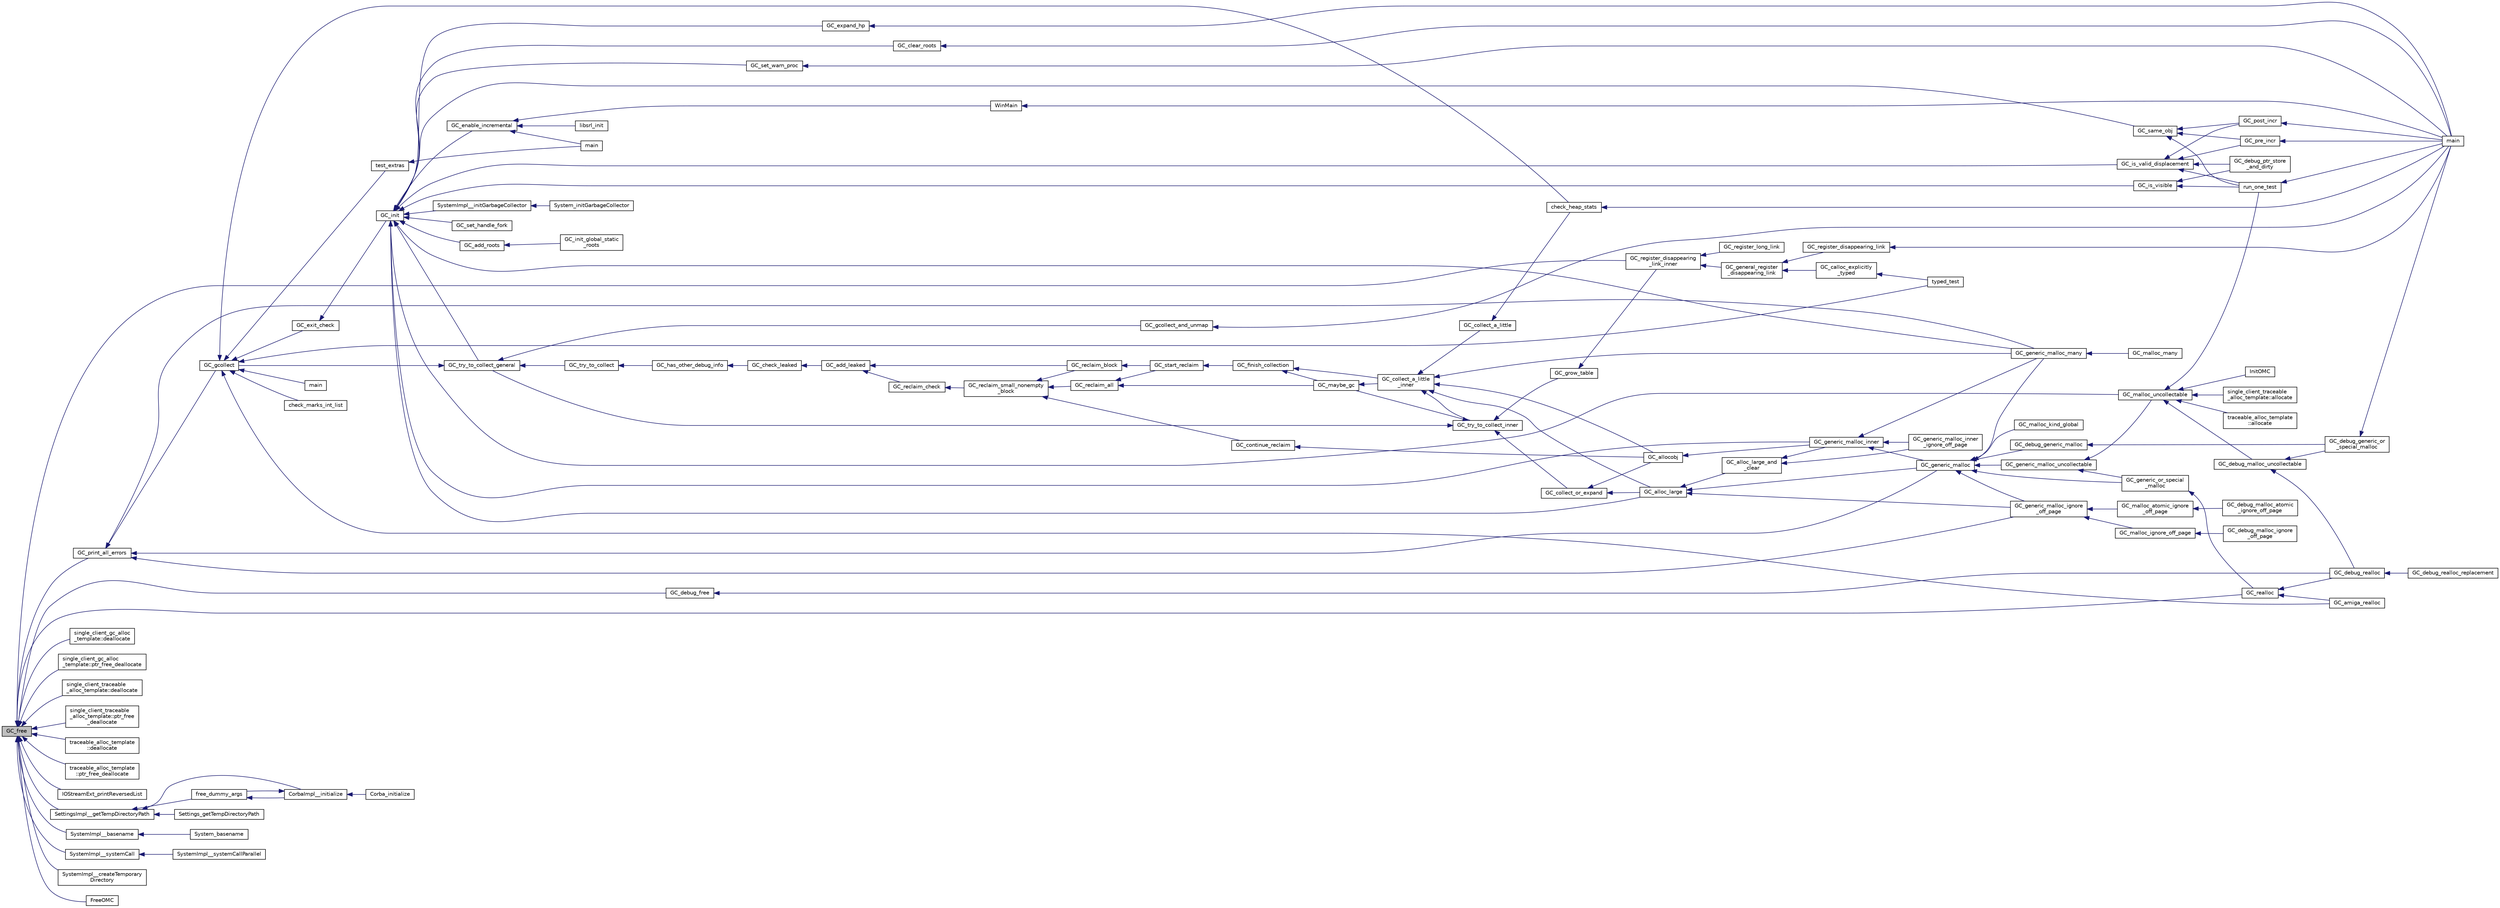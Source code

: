 digraph "GC_free"
{
  edge [fontname="Helvetica",fontsize="10",labelfontname="Helvetica",labelfontsize="10"];
  node [fontname="Helvetica",fontsize="10",shape=record];
  rankdir="LR";
  Node1213 [label="GC_free",height=0.2,width=0.4,color="black", fillcolor="grey75", style="filled", fontcolor="black"];
  Node1213 -> Node1214 [dir="back",color="midnightblue",fontsize="10",style="solid",fontname="Helvetica"];
  Node1214 [label="GC_debug_free",height=0.2,width=0.4,color="black", fillcolor="white", style="filled",URL="$d0/daa/gc_8h.html#ad830840174f5bcdfa0c49e2d6f8c47fd"];
  Node1214 -> Node1215 [dir="back",color="midnightblue",fontsize="10",style="solid",fontname="Helvetica"];
  Node1215 [label="GC_debug_realloc",height=0.2,width=0.4,color="black", fillcolor="white", style="filled",URL="$d0/daa/gc_8h.html#ac0fc85cd6aabd28cd9483c12d4e8514f"];
  Node1215 -> Node1216 [dir="back",color="midnightblue",fontsize="10",style="solid",fontname="Helvetica"];
  Node1216 [label="GC_debug_realloc_replacement",height=0.2,width=0.4,color="black", fillcolor="white", style="filled",URL="$d3/d7b/dbg__mlc_8c.html#a92bfe9ab938a109d9444b1f1a896b763"];
  Node1213 -> Node1217 [dir="back",color="midnightblue",fontsize="10",style="solid",fontname="Helvetica"];
  Node1217 [label="GC_register_disappearing\l_link_inner",height=0.2,width=0.4,color="black", fillcolor="white", style="filled",URL="$d3/d1e/finalize_8c.html#aa16063c0d8d9f6babcd6dba879d5a442"];
  Node1217 -> Node1218 [dir="back",color="midnightblue",fontsize="10",style="solid",fontname="Helvetica"];
  Node1218 [label="GC_general_register\l_disappearing_link",height=0.2,width=0.4,color="black", fillcolor="white", style="filled",URL="$d0/daa/gc_8h.html#a7c25a92ce3774dcf77f7e8aa67cafcca"];
  Node1218 -> Node1219 [dir="back",color="midnightblue",fontsize="10",style="solid",fontname="Helvetica"];
  Node1219 [label="GC_register_disappearing_link",height=0.2,width=0.4,color="black", fillcolor="white", style="filled",URL="$d0/daa/gc_8h.html#a80b68728c84611414c19be11fa9af834"];
  Node1219 -> Node1220 [dir="back",color="midnightblue",fontsize="10",style="solid",fontname="Helvetica"];
  Node1220 [label="main",height=0.2,width=0.4,color="black", fillcolor="white", style="filled",URL="$d4/d12/3rd_party_2gc_2tests_2test_8c.html#a840291bc02cba5474a4cb46a9b9566fe"];
  Node1218 -> Node1221 [dir="back",color="midnightblue",fontsize="10",style="solid",fontname="Helvetica"];
  Node1221 [label="GC_calloc_explicitly\l_typed",height=0.2,width=0.4,color="black", fillcolor="white", style="filled",URL="$d1/d53/typd__mlc_8c.html#a4f5c4433dce432ae52216a9bf1fd9a20"];
  Node1221 -> Node1222 [dir="back",color="midnightblue",fontsize="10",style="solid",fontname="Helvetica"];
  Node1222 [label="typed_test",height=0.2,width=0.4,color="black", fillcolor="white", style="filled",URL="$d4/d12/3rd_party_2gc_2tests_2test_8c.html#a3047bb18240fab4f191d42576eade94e"];
  Node1217 -> Node1223 [dir="back",color="midnightblue",fontsize="10",style="solid",fontname="Helvetica"];
  Node1223 [label="GC_register_long_link",height=0.2,width=0.4,color="black", fillcolor="white", style="filled",URL="$d0/daa/gc_8h.html#a4cdca6df52e816077912e81282e509e7"];
  Node1213 -> Node1224 [dir="back",color="midnightblue",fontsize="10",style="solid",fontname="Helvetica"];
  Node1224 [label="single_client_gc_alloc\l_template::deallocate",height=0.2,width=0.4,color="black", fillcolor="white", style="filled",URL="$d1/ddf/classsingle__client__gc__alloc__template.html#adbba55a2253fe5d61689c7c8b1ea1525"];
  Node1213 -> Node1225 [dir="back",color="midnightblue",fontsize="10",style="solid",fontname="Helvetica"];
  Node1225 [label="single_client_gc_alloc\l_template::ptr_free_deallocate",height=0.2,width=0.4,color="black", fillcolor="white", style="filled",URL="$d1/ddf/classsingle__client__gc__alloc__template.html#a4785a44f4302e7a3a415767d997b4c40"];
  Node1213 -> Node1226 [dir="back",color="midnightblue",fontsize="10",style="solid",fontname="Helvetica"];
  Node1226 [label="single_client_traceable\l_alloc_template::deallocate",height=0.2,width=0.4,color="black", fillcolor="white", style="filled",URL="$d6/d6f/classsingle__client__traceable__alloc__template.html#a19ff7fcb3b5454f2daf102977b6a3aba"];
  Node1213 -> Node1227 [dir="back",color="midnightblue",fontsize="10",style="solid",fontname="Helvetica"];
  Node1227 [label="single_client_traceable\l_alloc_template::ptr_free\l_deallocate",height=0.2,width=0.4,color="black", fillcolor="white", style="filled",URL="$d6/d6f/classsingle__client__traceable__alloc__template.html#a63473fb4d1f664d99f711b4feef4187c"];
  Node1213 -> Node1228 [dir="back",color="midnightblue",fontsize="10",style="solid",fontname="Helvetica"];
  Node1228 [label="traceable_alloc_template\l::deallocate",height=0.2,width=0.4,color="black", fillcolor="white", style="filled",URL="$db/d9f/classtraceable__alloc__template.html#a2f7e4d1b9b6a433111aa413267076e68"];
  Node1213 -> Node1229 [dir="back",color="midnightblue",fontsize="10",style="solid",fontname="Helvetica"];
  Node1229 [label="traceable_alloc_template\l::ptr_free_deallocate",height=0.2,width=0.4,color="black", fillcolor="white", style="filled",URL="$db/d9f/classtraceable__alloc__template.html#a1e1a5e6868a5be5876d31743a853d7cb"];
  Node1213 -> Node1230 [dir="back",color="midnightblue",fontsize="10",style="solid",fontname="Helvetica"];
  Node1230 [label="GC_realloc",height=0.2,width=0.4,color="black", fillcolor="white", style="filled",URL="$dc/d51/mallocx_8c.html#af58fe77f2f791173c8e662093baef8ab"];
  Node1230 -> Node1215 [dir="back",color="midnightblue",fontsize="10",style="solid",fontname="Helvetica"];
  Node1230 -> Node1231 [dir="back",color="midnightblue",fontsize="10",style="solid",fontname="Helvetica"];
  Node1231 [label="GC_amiga_realloc",height=0.2,width=0.4,color="black", fillcolor="white", style="filled",URL="$df/db9/_amiga_o_s_8c.html#a7c1ecf244dbbc680b785e85392d3c2b6"];
  Node1213 -> Node1232 [dir="back",color="midnightblue",fontsize="10",style="solid",fontname="Helvetica"];
  Node1232 [label="GC_print_all_errors",height=0.2,width=0.4,color="black", fillcolor="white", style="filled",URL="$d7/d0b/reclaim_8c.html#a9153adf9cf216b060c3ca8e2e69529db"];
  Node1232 -> Node1233 [dir="back",color="midnightblue",fontsize="10",style="solid",fontname="Helvetica"];
  Node1233 [label="GC_gcollect",height=0.2,width=0.4,color="black", fillcolor="white", style="filled",URL="$d0/daa/gc_8h.html#a726a8653def8e4e16be7e29c7617c7d5"];
  Node1233 -> Node1234 [dir="back",color="midnightblue",fontsize="10",style="solid",fontname="Helvetica"];
  Node1234 [label="GC_exit_check",height=0.2,width=0.4,color="black", fillcolor="white", style="filled",URL="$de/dd3/gc_2misc_8c.html#aebed0843915f857a3004b0b9fc88846e"];
  Node1234 -> Node1235 [dir="back",color="midnightblue",fontsize="10",style="solid",fontname="Helvetica"];
  Node1235 [label="GC_init",height=0.2,width=0.4,color="black", fillcolor="white", style="filled",URL="$de/dd3/gc_2misc_8c.html#a16a0e282a07c598595436b79e88d6e00"];
  Node1235 -> Node1236 [dir="back",color="midnightblue",fontsize="10",style="solid",fontname="Helvetica"];
  Node1236 [label="GC_set_handle_fork",height=0.2,width=0.4,color="black", fillcolor="white", style="filled",URL="$de/dd3/gc_2misc_8c.html#af2180ba22a6f398984e28ed2008b5580"];
  Node1235 -> Node1237 [dir="back",color="midnightblue",fontsize="10",style="solid",fontname="Helvetica"];
  Node1237 [label="GC_enable_incremental",height=0.2,width=0.4,color="black", fillcolor="white", style="filled",URL="$de/dd3/gc_2misc_8c.html#a28b48d7c528209a6158075c4e15852d5"];
  Node1237 -> Node1238 [dir="back",color="midnightblue",fontsize="10",style="solid",fontname="Helvetica"];
  Node1238 [label="main",height=0.2,width=0.4,color="black", fillcolor="white", style="filled",URL="$d4/d4a/cordtest_8c.html#a840291bc02cba5474a4cb46a9b9566fe"];
  Node1237 -> Node1239 [dir="back",color="midnightblue",fontsize="10",style="solid",fontname="Helvetica"];
  Node1239 [label="WinMain",height=0.2,width=0.4,color="black", fillcolor="white", style="filled",URL="$dd/d92/de__win_8c.html#a1a82d574f68da3d68ac8b9c0a1dd3645"];
  Node1239 -> Node1220 [dir="back",color="midnightblue",fontsize="10",style="solid",fontname="Helvetica"];
  Node1237 -> Node1240 [dir="back",color="midnightblue",fontsize="10",style="solid",fontname="Helvetica"];
  Node1240 [label="libsrl_init",height=0.2,width=0.4,color="black", fillcolor="white", style="filled",URL="$de/d1f/staticrootstest_8c.html#a6c08b01ab84bb4fc83f50ca5202614c8"];
  Node1235 -> Node1241 [dir="back",color="midnightblue",fontsize="10",style="solid",fontname="Helvetica"];
  Node1241 [label="GC_set_warn_proc",height=0.2,width=0.4,color="black", fillcolor="white", style="filled",URL="$de/dd3/gc_2misc_8c.html#af7d8732a1092f3f0a5ea4ce4dad151f1"];
  Node1241 -> Node1220 [dir="back",color="midnightblue",fontsize="10",style="solid",fontname="Helvetica"];
  Node1235 -> Node1242 [dir="back",color="midnightblue",fontsize="10",style="solid",fontname="Helvetica"];
  Node1242 [label="GC_try_to_collect_general",height=0.2,width=0.4,color="black", fillcolor="white", style="filled",URL="$d9/d39/alloc_8c.html#a70b496ceee236d78b93b578c73695d6a"];
  Node1242 -> Node1243 [dir="back",color="midnightblue",fontsize="10",style="solid",fontname="Helvetica"];
  Node1243 [label="GC_try_to_collect",height=0.2,width=0.4,color="black", fillcolor="white", style="filled",URL="$d0/daa/gc_8h.html#a404a3dccccd6c1ea22ba2df40a40e8ff"];
  Node1243 -> Node1244 [dir="back",color="midnightblue",fontsize="10",style="solid",fontname="Helvetica"];
  Node1244 [label="GC_has_other_debug_info",height=0.2,width=0.4,color="black", fillcolor="white", style="filled",URL="$de/dbd/dbg__mlc_8h.html#a1e8d4ec327bfee97d5936431e51c3ef6"];
  Node1244 -> Node1245 [dir="back",color="midnightblue",fontsize="10",style="solid",fontname="Helvetica"];
  Node1245 [label="GC_check_leaked",height=0.2,width=0.4,color="black", fillcolor="white", style="filled",URL="$dd/d79/gc__priv_8h.html#a4985b7b1cc5846b5fc372ada1a410071"];
  Node1245 -> Node1246 [dir="back",color="midnightblue",fontsize="10",style="solid",fontname="Helvetica"];
  Node1246 [label="GC_add_leaked",height=0.2,width=0.4,color="black", fillcolor="white", style="filled",URL="$d7/d0b/reclaim_8c.html#afccf6e87c1d8bdbe9ea41221a3dc78ad"];
  Node1246 -> Node1247 [dir="back",color="midnightblue",fontsize="10",style="solid",fontname="Helvetica"];
  Node1247 [label="GC_reclaim_check",height=0.2,width=0.4,color="black", fillcolor="white", style="filled",URL="$d7/d0b/reclaim_8c.html#a0bf4ca5537f7291287c78c2b67194525"];
  Node1247 -> Node1248 [dir="back",color="midnightblue",fontsize="10",style="solid",fontname="Helvetica"];
  Node1248 [label="GC_reclaim_small_nonempty\l_block",height=0.2,width=0.4,color="black", fillcolor="white", style="filled",URL="$d7/d0b/reclaim_8c.html#a713b42be146628271b9fceb7e768ded4"];
  Node1248 -> Node1249 [dir="back",color="midnightblue",fontsize="10",style="solid",fontname="Helvetica"];
  Node1249 [label="GC_reclaim_block",height=0.2,width=0.4,color="black", fillcolor="white", style="filled",URL="$d7/d0b/reclaim_8c.html#a7721e31790b860809f5b25aef40ac673"];
  Node1249 -> Node1250 [dir="back",color="midnightblue",fontsize="10",style="solid",fontname="Helvetica"];
  Node1250 [label="GC_start_reclaim",height=0.2,width=0.4,color="black", fillcolor="white", style="filled",URL="$d7/d0b/reclaim_8c.html#a3666aa541ecf7bdfc4fe66ce4f5df4f6"];
  Node1250 -> Node1251 [dir="back",color="midnightblue",fontsize="10",style="solid",fontname="Helvetica"];
  Node1251 [label="GC_finish_collection",height=0.2,width=0.4,color="black", fillcolor="white", style="filled",URL="$d9/d39/alloc_8c.html#a3c34c8a98cd8b3be1725944ba54701ad"];
  Node1251 -> Node1252 [dir="back",color="midnightblue",fontsize="10",style="solid",fontname="Helvetica"];
  Node1252 [label="GC_maybe_gc",height=0.2,width=0.4,color="black", fillcolor="white", style="filled",URL="$d9/d39/alloc_8c.html#a052bd8f73260d5517da328ec80bf2803"];
  Node1252 -> Node1253 [dir="back",color="midnightblue",fontsize="10",style="solid",fontname="Helvetica"];
  Node1253 [label="GC_collect_a_little\l_inner",height=0.2,width=0.4,color="black", fillcolor="white", style="filled",URL="$dd/d79/gc__priv_8h.html#aa4521e4ff77319368671db2f7cc56ca4"];
  Node1253 -> Node1254 [dir="back",color="midnightblue",fontsize="10",style="solid",fontname="Helvetica"];
  Node1254 [label="GC_try_to_collect_inner",height=0.2,width=0.4,color="black", fillcolor="white", style="filled",URL="$dd/d79/gc__priv_8h.html#af60286da753d7a995485d54ac90e92a0"];
  Node1254 -> Node1252 [dir="back",color="midnightblue",fontsize="10",style="solid",fontname="Helvetica"];
  Node1254 -> Node1242 [dir="back",color="midnightblue",fontsize="10",style="solid",fontname="Helvetica"];
  Node1254 -> Node1255 [dir="back",color="midnightblue",fontsize="10",style="solid",fontname="Helvetica"];
  Node1255 [label="GC_collect_or_expand",height=0.2,width=0.4,color="black", fillcolor="white", style="filled",URL="$dd/d79/gc__priv_8h.html#acb06e7c173d06f0abd7350495703ebed"];
  Node1255 -> Node1256 [dir="back",color="midnightblue",fontsize="10",style="solid",fontname="Helvetica"];
  Node1256 [label="GC_allocobj",height=0.2,width=0.4,color="black", fillcolor="white", style="filled",URL="$dd/d79/gc__priv_8h.html#a42091079fb5139a3446c4b4afebc542c"];
  Node1256 -> Node1257 [dir="back",color="midnightblue",fontsize="10",style="solid",fontname="Helvetica"];
  Node1257 [label="GC_generic_malloc_inner",height=0.2,width=0.4,color="black", fillcolor="white", style="filled",URL="$d6/dcd/malloc_8c.html#aaf1ed9de3698d4fdb54f7f73b2dd253e"];
  Node1257 -> Node1258 [dir="back",color="midnightblue",fontsize="10",style="solid",fontname="Helvetica"];
  Node1258 [label="GC_generic_malloc_inner\l_ignore_off_page",height=0.2,width=0.4,color="black", fillcolor="white", style="filled",URL="$d6/dcd/malloc_8c.html#abe43a78928b4a084553d8f70b899cae5"];
  Node1257 -> Node1259 [dir="back",color="midnightblue",fontsize="10",style="solid",fontname="Helvetica"];
  Node1259 [label="GC_generic_malloc",height=0.2,width=0.4,color="black", fillcolor="white", style="filled",URL="$d6/dcd/malloc_8c.html#aa90ce9ffd281a1d15e178cfe413d0871"];
  Node1259 -> Node1260 [dir="back",color="midnightblue",fontsize="10",style="solid",fontname="Helvetica"];
  Node1260 [label="GC_debug_generic_malloc",height=0.2,width=0.4,color="black", fillcolor="white", style="filled",URL="$d3/d7b/dbg__mlc_8c.html#a3505b3ba390ef6ab0a02b285e362aec4"];
  Node1260 -> Node1261 [dir="back",color="midnightblue",fontsize="10",style="solid",fontname="Helvetica"];
  Node1261 [label="GC_debug_generic_or\l_special_malloc",height=0.2,width=0.4,color="black", fillcolor="white", style="filled",URL="$d3/d7b/dbg__mlc_8c.html#ada673c25a47f93bafd2ba42d94aa01a3"];
  Node1261 -> Node1220 [dir="back",color="midnightblue",fontsize="10",style="solid",fontname="Helvetica"];
  Node1259 -> Node1262 [dir="back",color="midnightblue",fontsize="10",style="solid",fontname="Helvetica"];
  Node1262 [label="GC_malloc_kind_global",height=0.2,width=0.4,color="black", fillcolor="white", style="filled",URL="$d6/dcd/malloc_8c.html#ac933f227988d5dcd653f076434c32daf"];
  Node1259 -> Node1263 [dir="back",color="midnightblue",fontsize="10",style="solid",fontname="Helvetica"];
  Node1263 [label="GC_generic_malloc_uncollectable",height=0.2,width=0.4,color="black", fillcolor="white", style="filled",URL="$d6/dcd/malloc_8c.html#ae353dabc0de53073b5a7c3f1457d11ad"];
  Node1263 -> Node1264 [dir="back",color="midnightblue",fontsize="10",style="solid",fontname="Helvetica"];
  Node1264 [label="GC_malloc_uncollectable",height=0.2,width=0.4,color="black", fillcolor="white", style="filled",URL="$d6/dcd/malloc_8c.html#a1664c324e1906f349bf662027c3126f5"];
  Node1264 -> Node1265 [dir="back",color="midnightblue",fontsize="10",style="solid",fontname="Helvetica"];
  Node1265 [label="GC_debug_malloc_uncollectable",height=0.2,width=0.4,color="black", fillcolor="white", style="filled",URL="$d3/d7b/dbg__mlc_8c.html#a74f5506c22097e531b809369b444a335"];
  Node1265 -> Node1215 [dir="back",color="midnightblue",fontsize="10",style="solid",fontname="Helvetica"];
  Node1265 -> Node1261 [dir="back",color="midnightblue",fontsize="10",style="solid",fontname="Helvetica"];
  Node1264 -> Node1266 [dir="back",color="midnightblue",fontsize="10",style="solid",fontname="Helvetica"];
  Node1266 [label="single_client_traceable\l_alloc_template::allocate",height=0.2,width=0.4,color="black", fillcolor="white", style="filled",URL="$d6/d6f/classsingle__client__traceable__alloc__template.html#a0e0fc2ccede260fcacf348082fa81680"];
  Node1264 -> Node1267 [dir="back",color="midnightblue",fontsize="10",style="solid",fontname="Helvetica"];
  Node1267 [label="traceable_alloc_template\l::allocate",height=0.2,width=0.4,color="black", fillcolor="white", style="filled",URL="$db/d9f/classtraceable__alloc__template.html#ac2c07fc218733476be8ca4ac0e41f505"];
  Node1264 -> Node1268 [dir="back",color="midnightblue",fontsize="10",style="solid",fontname="Helvetica"];
  Node1268 [label="run_one_test",height=0.2,width=0.4,color="black", fillcolor="white", style="filled",URL="$d4/d12/3rd_party_2gc_2tests_2test_8c.html#a3b194f0711aa5c8878f77b3809918845"];
  Node1268 -> Node1220 [dir="back",color="midnightblue",fontsize="10",style="solid",fontname="Helvetica"];
  Node1264 -> Node1269 [dir="back",color="midnightblue",fontsize="10",style="solid",fontname="Helvetica"];
  Node1269 [label="InitOMC",height=0.2,width=0.4,color="black", fillcolor="white", style="filled",URL="$d2/d87/_o_m_c_8cpp.html#a10355828ede503a231b73ff5b852a040"];
  Node1263 -> Node1270 [dir="back",color="midnightblue",fontsize="10",style="solid",fontname="Helvetica"];
  Node1270 [label="GC_generic_or_special\l_malloc",height=0.2,width=0.4,color="black", fillcolor="white", style="filled",URL="$dc/d51/mallocx_8c.html#a83549b396fda612e216481b778c3b99e"];
  Node1270 -> Node1230 [dir="back",color="midnightblue",fontsize="10",style="solid",fontname="Helvetica"];
  Node1259 -> Node1270 [dir="back",color="midnightblue",fontsize="10",style="solid",fontname="Helvetica"];
  Node1259 -> Node1271 [dir="back",color="midnightblue",fontsize="10",style="solid",fontname="Helvetica"];
  Node1271 [label="GC_generic_malloc_ignore\l_off_page",height=0.2,width=0.4,color="black", fillcolor="white", style="filled",URL="$dc/d51/mallocx_8c.html#a666f6524ec2c14f31b10f63e972877b6"];
  Node1271 -> Node1272 [dir="back",color="midnightblue",fontsize="10",style="solid",fontname="Helvetica"];
  Node1272 [label="GC_malloc_ignore_off_page",height=0.2,width=0.4,color="black", fillcolor="white", style="filled",URL="$dc/d51/mallocx_8c.html#ad4cb48bfb59680606ac2daabf49020a2"];
  Node1272 -> Node1273 [dir="back",color="midnightblue",fontsize="10",style="solid",fontname="Helvetica"];
  Node1273 [label="GC_debug_malloc_ignore\l_off_page",height=0.2,width=0.4,color="black", fillcolor="white", style="filled",URL="$d3/d7b/dbg__mlc_8c.html#a771191c92e9576ad5dbaa50a411eb83a"];
  Node1271 -> Node1274 [dir="back",color="midnightblue",fontsize="10",style="solid",fontname="Helvetica"];
  Node1274 [label="GC_malloc_atomic_ignore\l_off_page",height=0.2,width=0.4,color="black", fillcolor="white", style="filled",URL="$dc/d51/mallocx_8c.html#a44e801869fdd6d2ac67edc3e0e787143"];
  Node1274 -> Node1275 [dir="back",color="midnightblue",fontsize="10",style="solid",fontname="Helvetica"];
  Node1275 [label="GC_debug_malloc_atomic\l_ignore_off_page",height=0.2,width=0.4,color="black", fillcolor="white", style="filled",URL="$d3/d7b/dbg__mlc_8c.html#a586cc8602689cb916e468988a5508c9c"];
  Node1259 -> Node1276 [dir="back",color="midnightblue",fontsize="10",style="solid",fontname="Helvetica"];
  Node1276 [label="GC_generic_malloc_many",height=0.2,width=0.4,color="black", fillcolor="white", style="filled",URL="$dc/d51/mallocx_8c.html#a9fe588b11aefcb234477af209301a04e"];
  Node1276 -> Node1277 [dir="back",color="midnightblue",fontsize="10",style="solid",fontname="Helvetica"];
  Node1277 [label="GC_malloc_many",height=0.2,width=0.4,color="black", fillcolor="white", style="filled",URL="$dc/d51/mallocx_8c.html#a2fcfcf43aeb0b574cb95d3959e009ae0"];
  Node1257 -> Node1276 [dir="back",color="midnightblue",fontsize="10",style="solid",fontname="Helvetica"];
  Node1255 -> Node1278 [dir="back",color="midnightblue",fontsize="10",style="solid",fontname="Helvetica"];
  Node1278 [label="GC_alloc_large",height=0.2,width=0.4,color="black", fillcolor="white", style="filled",URL="$d6/dcd/malloc_8c.html#a758db4d9bd590df7e5109b1f445ca78b"];
  Node1278 -> Node1279 [dir="back",color="midnightblue",fontsize="10",style="solid",fontname="Helvetica"];
  Node1279 [label="GC_alloc_large_and\l_clear",height=0.2,width=0.4,color="black", fillcolor="white", style="filled",URL="$d6/dcd/malloc_8c.html#add822b71ebb231a3401ff6970d29a95a"];
  Node1279 -> Node1257 [dir="back",color="midnightblue",fontsize="10",style="solid",fontname="Helvetica"];
  Node1279 -> Node1258 [dir="back",color="midnightblue",fontsize="10",style="solid",fontname="Helvetica"];
  Node1278 -> Node1259 [dir="back",color="midnightblue",fontsize="10",style="solid",fontname="Helvetica"];
  Node1278 -> Node1271 [dir="back",color="midnightblue",fontsize="10",style="solid",fontname="Helvetica"];
  Node1254 -> Node1280 [dir="back",color="midnightblue",fontsize="10",style="solid",fontname="Helvetica"];
  Node1280 [label="GC_grow_table",height=0.2,width=0.4,color="black", fillcolor="white", style="filled",URL="$d3/d1e/finalize_8c.html#a716b17230f6f6e17b29bc7335984735a"];
  Node1280 -> Node1217 [dir="back",color="midnightblue",fontsize="10",style="solid",fontname="Helvetica"];
  Node1253 -> Node1281 [dir="back",color="midnightblue",fontsize="10",style="solid",fontname="Helvetica"];
  Node1281 [label="GC_collect_a_little",height=0.2,width=0.4,color="black", fillcolor="white", style="filled",URL="$d0/daa/gc_8h.html#a785bf4708154dda0cba2a6e299f65fe6"];
  Node1281 -> Node1282 [dir="back",color="midnightblue",fontsize="10",style="solid",fontname="Helvetica"];
  Node1282 [label="check_heap_stats",height=0.2,width=0.4,color="black", fillcolor="white", style="filled",URL="$d4/d12/3rd_party_2gc_2tests_2test_8c.html#a668cddfb86d2c85b386a9e873f0e7e3b"];
  Node1282 -> Node1220 [dir="back",color="midnightblue",fontsize="10",style="solid",fontname="Helvetica"];
  Node1253 -> Node1256 [dir="back",color="midnightblue",fontsize="10",style="solid",fontname="Helvetica"];
  Node1253 -> Node1278 [dir="back",color="midnightblue",fontsize="10",style="solid",fontname="Helvetica"];
  Node1253 -> Node1276 [dir="back",color="midnightblue",fontsize="10",style="solid",fontname="Helvetica"];
  Node1251 -> Node1253 [dir="back",color="midnightblue",fontsize="10",style="solid",fontname="Helvetica"];
  Node1248 -> Node1283 [dir="back",color="midnightblue",fontsize="10",style="solid",fontname="Helvetica"];
  Node1283 [label="GC_continue_reclaim",height=0.2,width=0.4,color="black", fillcolor="white", style="filled",URL="$d7/d0b/reclaim_8c.html#a4b7e63fd38cccdf37ef77d2f2d7260a7"];
  Node1283 -> Node1256 [dir="back",color="midnightblue",fontsize="10",style="solid",fontname="Helvetica"];
  Node1248 -> Node1284 [dir="back",color="midnightblue",fontsize="10",style="solid",fontname="Helvetica"];
  Node1284 [label="GC_reclaim_all",height=0.2,width=0.4,color="black", fillcolor="white", style="filled",URL="$d7/d0b/reclaim_8c.html#a07f36a322f6a08a42590b6b6933836c1"];
  Node1284 -> Node1252 [dir="back",color="midnightblue",fontsize="10",style="solid",fontname="Helvetica"];
  Node1284 -> Node1250 [dir="back",color="midnightblue",fontsize="10",style="solid",fontname="Helvetica"];
  Node1246 -> Node1249 [dir="back",color="midnightblue",fontsize="10",style="solid",fontname="Helvetica"];
  Node1242 -> Node1233 [dir="back",color="midnightblue",fontsize="10",style="solid",fontname="Helvetica"];
  Node1242 -> Node1285 [dir="back",color="midnightblue",fontsize="10",style="solid",fontname="Helvetica"];
  Node1285 [label="GC_gcollect_and_unmap",height=0.2,width=0.4,color="black", fillcolor="white", style="filled",URL="$d0/daa/gc_8h.html#a1ecc2296689777f705083307b50cd139"];
  Node1285 -> Node1220 [dir="back",color="midnightblue",fontsize="10",style="solid",fontname="Helvetica"];
  Node1235 -> Node1286 [dir="back",color="midnightblue",fontsize="10",style="solid",fontname="Helvetica"];
  Node1286 [label="GC_expand_hp",height=0.2,width=0.4,color="black", fillcolor="white", style="filled",URL="$d0/daa/gc_8h.html#a7eb7c135ee0716354c0061dd2d87dd8b"];
  Node1286 -> Node1220 [dir="back",color="midnightblue",fontsize="10",style="solid",fontname="Helvetica"];
  Node1235 -> Node1278 [dir="back",color="midnightblue",fontsize="10",style="solid",fontname="Helvetica"];
  Node1235 -> Node1257 [dir="back",color="midnightblue",fontsize="10",style="solid",fontname="Helvetica"];
  Node1235 -> Node1264 [dir="back",color="midnightblue",fontsize="10",style="solid",fontname="Helvetica"];
  Node1235 -> Node1276 [dir="back",color="midnightblue",fontsize="10",style="solid",fontname="Helvetica"];
  Node1235 -> Node1287 [dir="back",color="midnightblue",fontsize="10",style="solid",fontname="Helvetica"];
  Node1287 [label="GC_add_roots",height=0.2,width=0.4,color="black", fillcolor="white", style="filled",URL="$dd/d54/mark__rts_8c.html#ac7c3d4466f482afa563fa179d878df45"];
  Node1287 -> Node1288 [dir="back",color="midnightblue",fontsize="10",style="solid",fontname="Helvetica"];
  Node1288 [label="GC_init_global_static\l_roots",height=0.2,width=0.4,color="black", fillcolor="white", style="filled",URL="$dc/d33/init__global__static__roots_8cpp.html#aa5562681b50743592667012c6b875411"];
  Node1235 -> Node1289 [dir="back",color="midnightblue",fontsize="10",style="solid",fontname="Helvetica"];
  Node1289 [label="GC_clear_roots",height=0.2,width=0.4,color="black", fillcolor="white", style="filled",URL="$dd/d54/mark__rts_8c.html#ab122905e6bba46a5258e633336141543"];
  Node1289 -> Node1220 [dir="back",color="midnightblue",fontsize="10",style="solid",fontname="Helvetica"];
  Node1235 -> Node1290 [dir="back",color="midnightblue",fontsize="10",style="solid",fontname="Helvetica"];
  Node1290 [label="GC_same_obj",height=0.2,width=0.4,color="black", fillcolor="white", style="filled",URL="$df/d07/ptr__chck_8c.html#a07133f40eb3b6bcc25c316ff1c33ad09"];
  Node1290 -> Node1291 [dir="back",color="midnightblue",fontsize="10",style="solid",fontname="Helvetica"];
  Node1291 [label="GC_pre_incr",height=0.2,width=0.4,color="black", fillcolor="white", style="filled",URL="$df/d07/ptr__chck_8c.html#af54d43c4436e9883019299abcbdf057c"];
  Node1291 -> Node1220 [dir="back",color="midnightblue",fontsize="10",style="solid",fontname="Helvetica"];
  Node1290 -> Node1292 [dir="back",color="midnightblue",fontsize="10",style="solid",fontname="Helvetica"];
  Node1292 [label="GC_post_incr",height=0.2,width=0.4,color="black", fillcolor="white", style="filled",URL="$df/d07/ptr__chck_8c.html#a22a67595a3f1740724b01f3416ef5541"];
  Node1292 -> Node1220 [dir="back",color="midnightblue",fontsize="10",style="solid",fontname="Helvetica"];
  Node1290 -> Node1268 [dir="back",color="midnightblue",fontsize="10",style="solid",fontname="Helvetica"];
  Node1235 -> Node1293 [dir="back",color="midnightblue",fontsize="10",style="solid",fontname="Helvetica"];
  Node1293 [label="GC_is_valid_displacement",height=0.2,width=0.4,color="black", fillcolor="white", style="filled",URL="$df/d07/ptr__chck_8c.html#a6694713c7953d374c0f091a42845ad3d"];
  Node1293 -> Node1294 [dir="back",color="midnightblue",fontsize="10",style="solid",fontname="Helvetica"];
  Node1294 [label="GC_debug_ptr_store\l_and_dirty",height=0.2,width=0.4,color="black", fillcolor="white", style="filled",URL="$d0/daa/gc_8h.html#a6bfbb76ce93eedfb9fc0a64659e26c71"];
  Node1293 -> Node1291 [dir="back",color="midnightblue",fontsize="10",style="solid",fontname="Helvetica"];
  Node1293 -> Node1292 [dir="back",color="midnightblue",fontsize="10",style="solid",fontname="Helvetica"];
  Node1293 -> Node1268 [dir="back",color="midnightblue",fontsize="10",style="solid",fontname="Helvetica"];
  Node1235 -> Node1295 [dir="back",color="midnightblue",fontsize="10",style="solid",fontname="Helvetica"];
  Node1295 [label="GC_is_visible",height=0.2,width=0.4,color="black", fillcolor="white", style="filled",URL="$df/d07/ptr__chck_8c.html#aef9e284e784846706fd7417213165736"];
  Node1295 -> Node1294 [dir="back",color="midnightblue",fontsize="10",style="solid",fontname="Helvetica"];
  Node1295 -> Node1268 [dir="back",color="midnightblue",fontsize="10",style="solid",fontname="Helvetica"];
  Node1235 -> Node1296 [dir="back",color="midnightblue",fontsize="10",style="solid",fontname="Helvetica"];
  Node1296 [label="SystemImpl__initGarbageCollector",height=0.2,width=0.4,color="black", fillcolor="white", style="filled",URL="$db/d35/systemimpl_8h.html#a876cc79b432f0e4c00a45f86ab662555"];
  Node1296 -> Node1297 [dir="back",color="midnightblue",fontsize="10",style="solid",fontname="Helvetica"];
  Node1297 [label="System_initGarbageCollector",height=0.2,width=0.4,color="black", fillcolor="white", style="filled",URL="$df/ddc/_system__omc_8c.html#a935852f9255ce08aa40ccd3ce9c31c72"];
  Node1233 -> Node1298 [dir="back",color="midnightblue",fontsize="10",style="solid",fontname="Helvetica"];
  Node1298 [label="test_extras",height=0.2,width=0.4,color="black", fillcolor="white", style="filled",URL="$d4/d4a/cordtest_8c.html#a41666cce4e83b24e3d42af892b182644"];
  Node1298 -> Node1238 [dir="back",color="midnightblue",fontsize="10",style="solid",fontname="Helvetica"];
  Node1233 -> Node1231 [dir="back",color="midnightblue",fontsize="10",style="solid",fontname="Helvetica"];
  Node1233 -> Node1299 [dir="back",color="midnightblue",fontsize="10",style="solid",fontname="Helvetica"];
  Node1299 [label="main",height=0.2,width=0.4,color="black", fillcolor="white", style="filled",URL="$db/d36/smash__test_8c.html#a840291bc02cba5474a4cb46a9b9566fe"];
  Node1233 -> Node1300 [dir="back",color="midnightblue",fontsize="10",style="solid",fontname="Helvetica"];
  Node1300 [label="check_marks_int_list",height=0.2,width=0.4,color="black", fillcolor="white", style="filled",URL="$d4/d12/3rd_party_2gc_2tests_2test_8c.html#ac6dbf9420593639ba86d505e057889e4"];
  Node1233 -> Node1222 [dir="back",color="midnightblue",fontsize="10",style="solid",fontname="Helvetica"];
  Node1233 -> Node1282 [dir="back",color="midnightblue",fontsize="10",style="solid",fontname="Helvetica"];
  Node1232 -> Node1259 [dir="back",color="midnightblue",fontsize="10",style="solid",fontname="Helvetica"];
  Node1232 -> Node1271 [dir="back",color="midnightblue",fontsize="10",style="solid",fontname="Helvetica"];
  Node1232 -> Node1276 [dir="back",color="midnightblue",fontsize="10",style="solid",fontname="Helvetica"];
  Node1213 -> Node1301 [dir="back",color="midnightblue",fontsize="10",style="solid",fontname="Helvetica"];
  Node1301 [label="IOStreamExt_printReversedList",height=0.2,width=0.4,color="black", fillcolor="white", style="filled",URL="$df/dd9/_i_o_stream_ext__omc_8cpp.html#aaa17cfe6878d8135bb387611e40678c7"];
  Node1213 -> Node1302 [dir="back",color="midnightblue",fontsize="10",style="solid",fontname="Helvetica"];
  Node1302 [label="SettingsImpl__getTempDirectoryPath",height=0.2,width=0.4,color="black", fillcolor="white", style="filled",URL="$da/d3d/settingsimpl_8h.html#a14308a26be32c2588a5370371e85da58"];
  Node1302 -> Node1303 [dir="back",color="midnightblue",fontsize="10",style="solid",fontname="Helvetica"];
  Node1303 [label="free_dummy_args",height=0.2,width=0.4,color="black", fillcolor="white", style="filled",URL="$d4/dfe/corbaimpl_8cpp.html#a58b30e3aa6c7622883280a7f32174dc5"];
  Node1303 -> Node1304 [dir="back",color="midnightblue",fontsize="10",style="solid",fontname="Helvetica"];
  Node1304 [label="CorbaImpl__initialize",height=0.2,width=0.4,color="black", fillcolor="white", style="filled",URL="$d4/dfe/corbaimpl_8cpp.html#a12972aeb319cb651a4a44123cd1e9960"];
  Node1304 -> Node1305 [dir="back",color="midnightblue",fontsize="10",style="solid",fontname="Helvetica"];
  Node1305 [label="Corba_initialize",height=0.2,width=0.4,color="black", fillcolor="white", style="filled",URL="$dc/d55/_corba__omc_8cpp.html#ae79d453e2827fa6cdae222b802a69e90"];
  Node1304 -> Node1303 [dir="back",color="midnightblue",fontsize="10",style="solid",fontname="Helvetica"];
  Node1302 -> Node1304 [dir="back",color="midnightblue",fontsize="10",style="solid",fontname="Helvetica"];
  Node1302 -> Node1306 [dir="back",color="midnightblue",fontsize="10",style="solid",fontname="Helvetica"];
  Node1306 [label="Settings_getTempDirectoryPath",height=0.2,width=0.4,color="black", fillcolor="white", style="filled",URL="$d5/d1e/_settings__omc_8cpp.html#af99a6cd91ef504584d49371c070fd432"];
  Node1213 -> Node1307 [dir="back",color="midnightblue",fontsize="10",style="solid",fontname="Helvetica"];
  Node1307 [label="SystemImpl__basename",height=0.2,width=0.4,color="black", fillcolor="white", style="filled",URL="$db/d35/systemimpl_8h.html#af0ce445d63d4d737a2ed25d05b45463c"];
  Node1307 -> Node1308 [dir="back",color="midnightblue",fontsize="10",style="solid",fontname="Helvetica"];
  Node1308 [label="System_basename",height=0.2,width=0.4,color="black", fillcolor="white", style="filled",URL="$df/ddc/_system__omc_8c.html#ae5e0e31025ad2d33e489e8e69f04a66f"];
  Node1213 -> Node1309 [dir="back",color="midnightblue",fontsize="10",style="solid",fontname="Helvetica"];
  Node1309 [label="SystemImpl__systemCall",height=0.2,width=0.4,color="black", fillcolor="white", style="filled",URL="$db/d35/systemimpl_8h.html#a76a0509249b863eda8f7ebbb4e739bcd"];
  Node1309 -> Node1310 [dir="back",color="midnightblue",fontsize="10",style="solid",fontname="Helvetica"];
  Node1310 [label="SystemImpl__systemCallParallel",height=0.2,width=0.4,color="black", fillcolor="white", style="filled",URL="$db/d35/systemimpl_8h.html#a2768c6338c04f1ce18a22b7a33a3b4c7"];
  Node1213 -> Node1311 [dir="back",color="midnightblue",fontsize="10",style="solid",fontname="Helvetica"];
  Node1311 [label="SystemImpl__createTemporary\lDirectory",height=0.2,width=0.4,color="black", fillcolor="white", style="filled",URL="$d4/d45/systemimpl_8c.html#ac525c1e5774b053283cb0058458a8cdd"];
  Node1213 -> Node1312 [dir="back",color="midnightblue",fontsize="10",style="solid",fontname="Helvetica"];
  Node1312 [label="FreeOMC",height=0.2,width=0.4,color="black", fillcolor="white", style="filled",URL="$d2/d87/_o_m_c_8cpp.html#aca61b3429a294151d4889e75035edbfa"];
}
